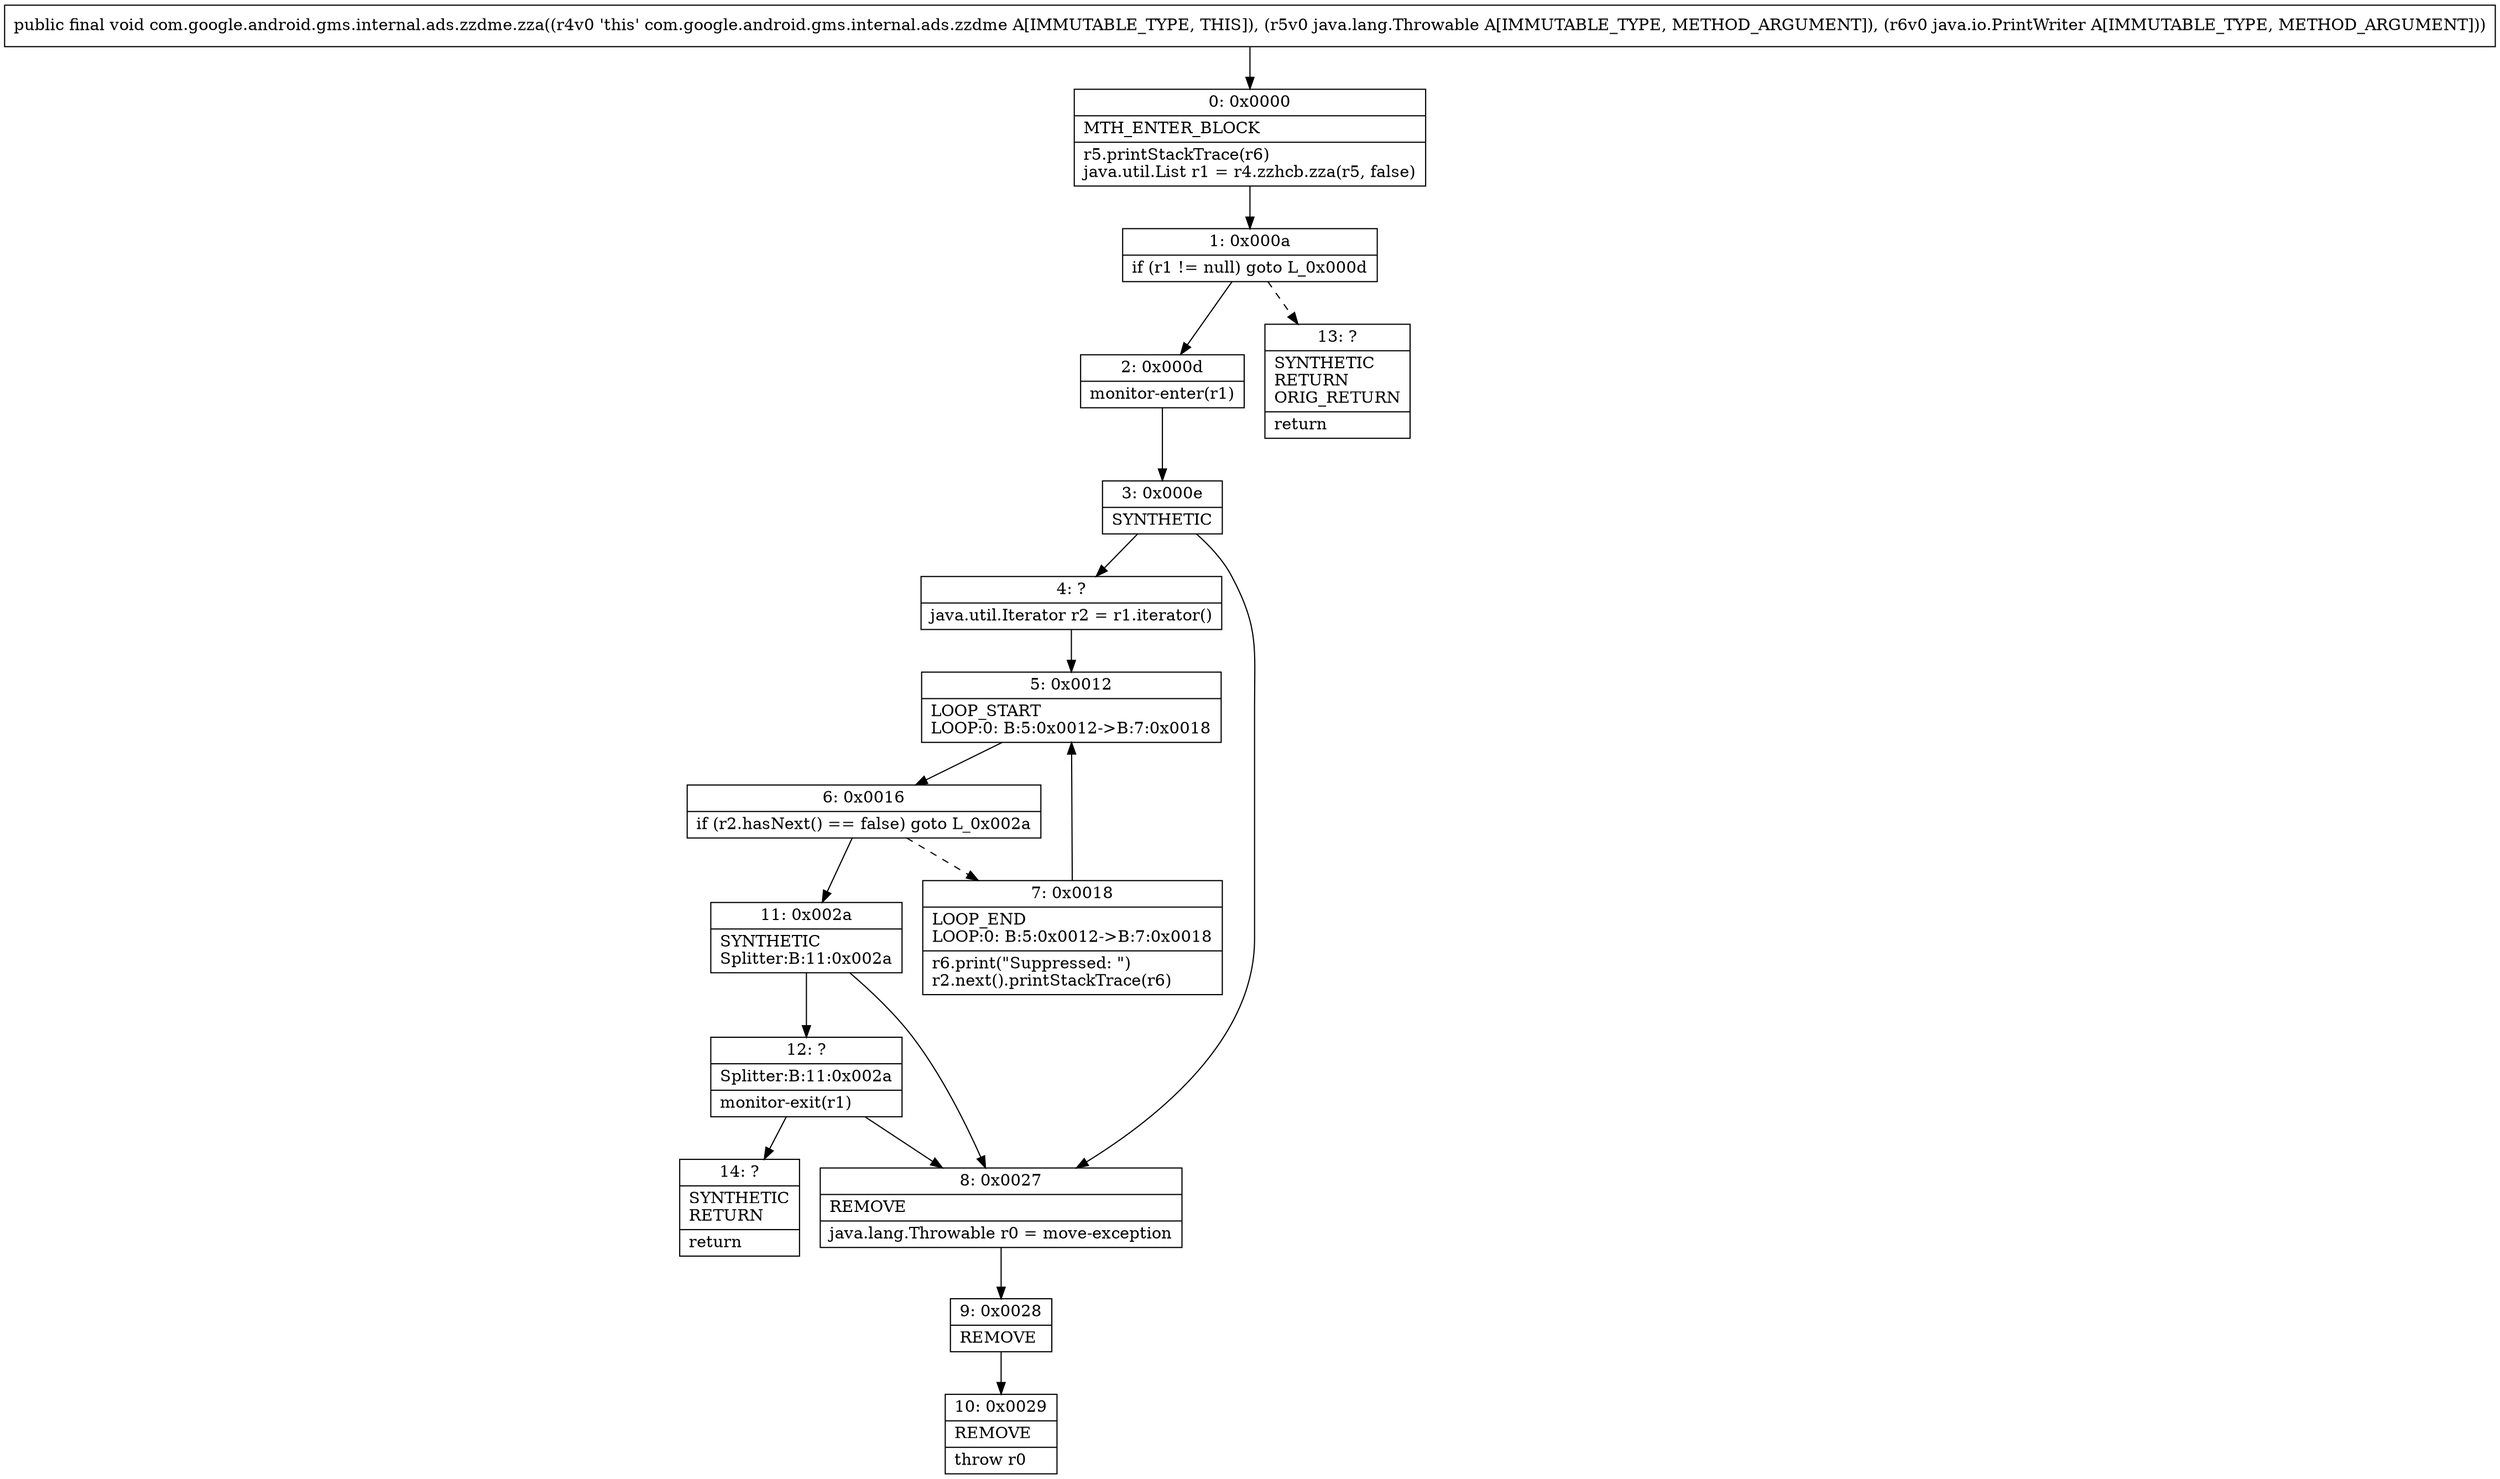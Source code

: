 digraph "CFG forcom.google.android.gms.internal.ads.zzdme.zza(Ljava\/lang\/Throwable;Ljava\/io\/PrintWriter;)V" {
Node_0 [shape=record,label="{0\:\ 0x0000|MTH_ENTER_BLOCK\l|r5.printStackTrace(r6)\ljava.util.List r1 = r4.zzhcb.zza(r5, false)\l}"];
Node_1 [shape=record,label="{1\:\ 0x000a|if (r1 != null) goto L_0x000d\l}"];
Node_2 [shape=record,label="{2\:\ 0x000d|monitor\-enter(r1)\l}"];
Node_3 [shape=record,label="{3\:\ 0x000e|SYNTHETIC\l}"];
Node_4 [shape=record,label="{4\:\ ?|java.util.Iterator r2 = r1.iterator()\l}"];
Node_5 [shape=record,label="{5\:\ 0x0012|LOOP_START\lLOOP:0: B:5:0x0012\-\>B:7:0x0018\l}"];
Node_6 [shape=record,label="{6\:\ 0x0016|if (r2.hasNext() == false) goto L_0x002a\l}"];
Node_7 [shape=record,label="{7\:\ 0x0018|LOOP_END\lLOOP:0: B:5:0x0012\-\>B:7:0x0018\l|r6.print(\"Suppressed: \")\lr2.next().printStackTrace(r6)\l}"];
Node_8 [shape=record,label="{8\:\ 0x0027|REMOVE\l|java.lang.Throwable r0 = move\-exception\l}"];
Node_9 [shape=record,label="{9\:\ 0x0028|REMOVE\l}"];
Node_10 [shape=record,label="{10\:\ 0x0029|REMOVE\l|throw r0\l}"];
Node_11 [shape=record,label="{11\:\ 0x002a|SYNTHETIC\lSplitter:B:11:0x002a\l}"];
Node_12 [shape=record,label="{12\:\ ?|Splitter:B:11:0x002a\l|monitor\-exit(r1)\l}"];
Node_13 [shape=record,label="{13\:\ ?|SYNTHETIC\lRETURN\lORIG_RETURN\l|return\l}"];
Node_14 [shape=record,label="{14\:\ ?|SYNTHETIC\lRETURN\l|return\l}"];
MethodNode[shape=record,label="{public final void com.google.android.gms.internal.ads.zzdme.zza((r4v0 'this' com.google.android.gms.internal.ads.zzdme A[IMMUTABLE_TYPE, THIS]), (r5v0 java.lang.Throwable A[IMMUTABLE_TYPE, METHOD_ARGUMENT]), (r6v0 java.io.PrintWriter A[IMMUTABLE_TYPE, METHOD_ARGUMENT])) }"];
MethodNode -> Node_0;
Node_0 -> Node_1;
Node_1 -> Node_2;
Node_1 -> Node_13[style=dashed];
Node_2 -> Node_3;
Node_3 -> Node_4;
Node_3 -> Node_8;
Node_4 -> Node_5;
Node_5 -> Node_6;
Node_6 -> Node_7[style=dashed];
Node_6 -> Node_11;
Node_7 -> Node_5;
Node_8 -> Node_9;
Node_9 -> Node_10;
Node_11 -> Node_12;
Node_11 -> Node_8;
Node_12 -> Node_8;
Node_12 -> Node_14;
}

